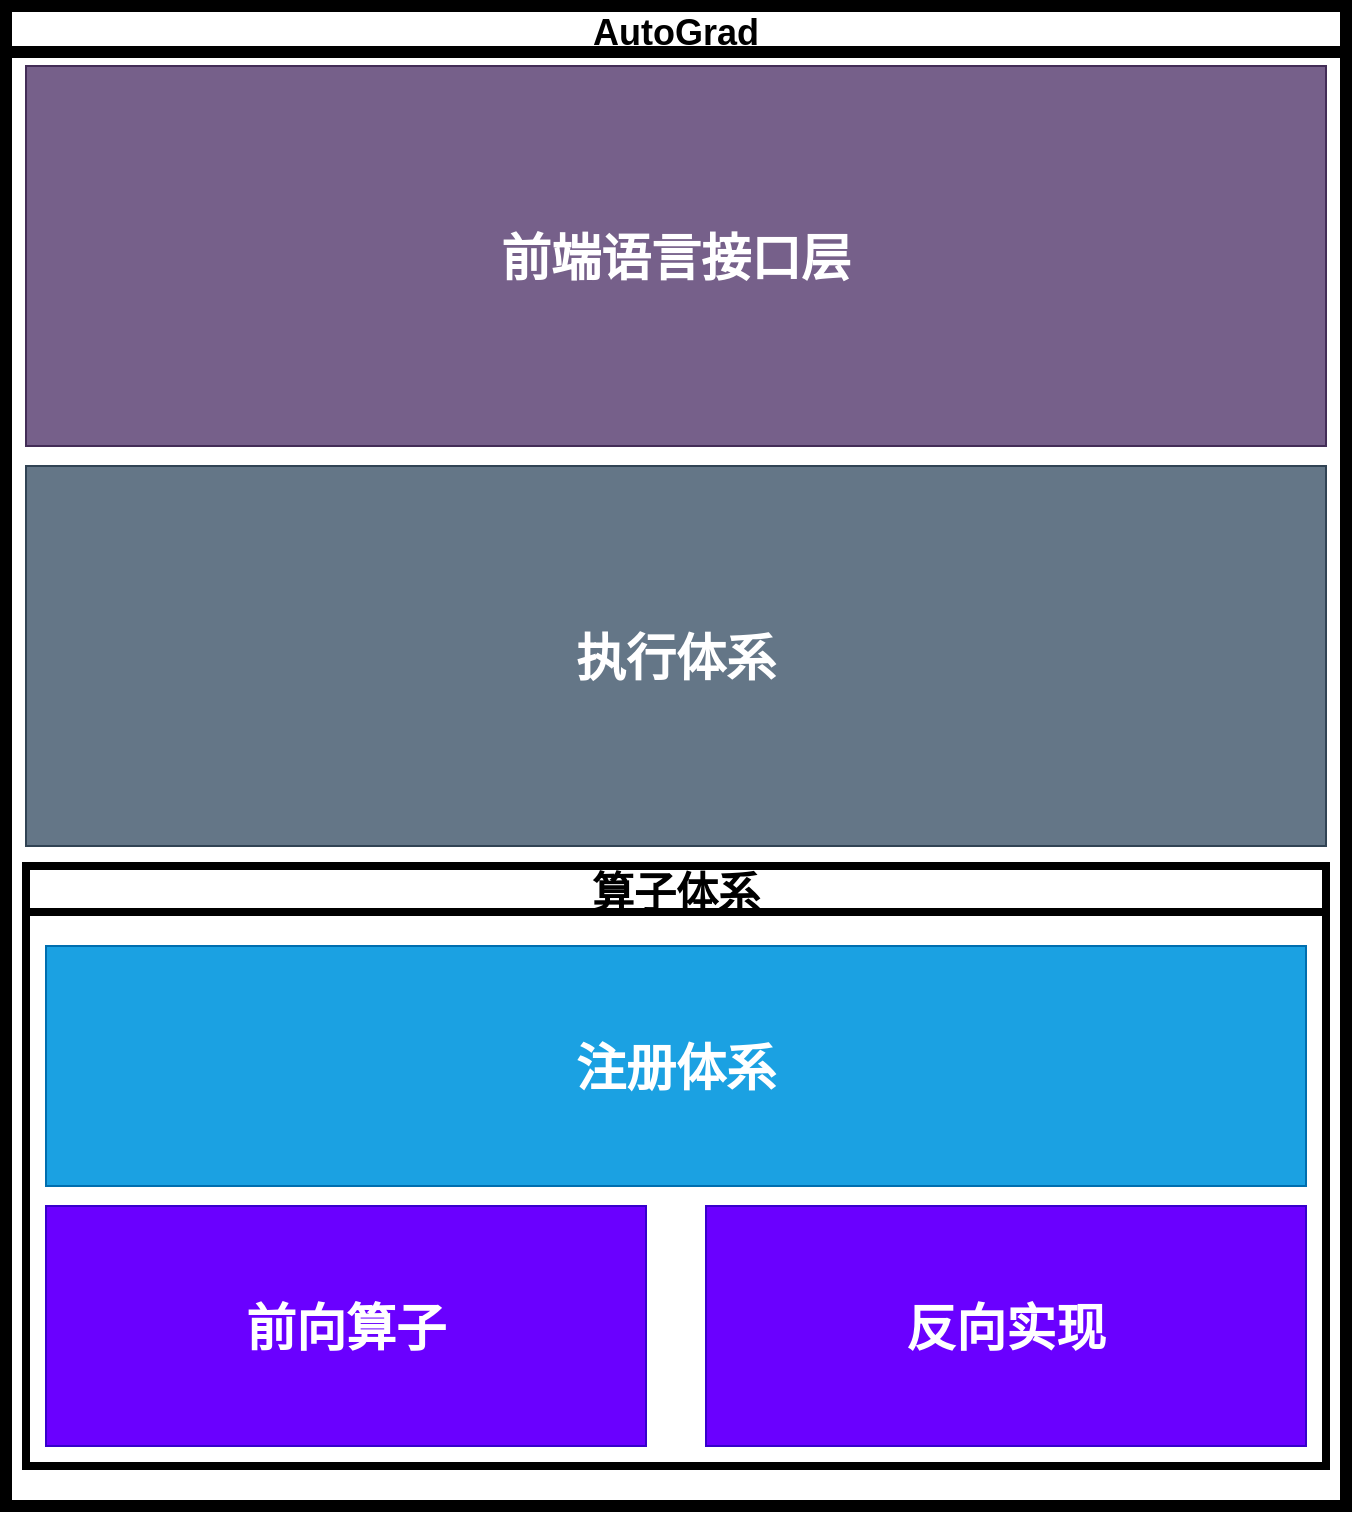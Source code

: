 <mxfile version="16.4.5" type="github">
  <diagram id="J5DyFQ3r7aneZJ0yjUDE" name="Page-1">
    <mxGraphModel dx="2946" dy="1186" grid="1" gridSize="10" guides="1" tooltips="1" connect="1" arrows="1" fold="1" page="1" pageScale="1" pageWidth="850" pageHeight="1100" math="0" shadow="0">
      <root>
        <mxCell id="0" />
        <mxCell id="1" parent="0" />
        <mxCell id="1VQuznNTsIj1GZUH-Uth-2" value="AutoGrad" style="swimlane;startSize=23;fontSize=18;strokeWidth=6;" vertex="1" parent="1">
          <mxGeometry x="180" y="160" width="670" height="750" as="geometry" />
        </mxCell>
        <mxCell id="1VQuznNTsIj1GZUH-Uth-3" value="前向算子" style="rounded=0;whiteSpace=wrap;html=1;fontSize=25;fontStyle=1;fillColor=#6a00ff;fontColor=#ffffff;strokeColor=#3700CC;" vertex="1" parent="1VQuznNTsIj1GZUH-Uth-2">
          <mxGeometry x="20" y="600" width="300" height="120" as="geometry" />
        </mxCell>
        <mxCell id="1VQuznNTsIj1GZUH-Uth-6" value="执行体系" style="rounded=0;whiteSpace=wrap;html=1;fontSize=25;fontStyle=1;fillColor=#647687;fontColor=#ffffff;strokeColor=#314354;" vertex="1" parent="1VQuznNTsIj1GZUH-Uth-2">
          <mxGeometry x="10" y="230" width="650" height="190" as="geometry" />
        </mxCell>
        <mxCell id="1VQuznNTsIj1GZUH-Uth-7" value="前端语言接口层" style="rounded=0;whiteSpace=wrap;html=1;fontSize=25;fontStyle=1;fillColor=#76608a;fontColor=#ffffff;strokeColor=#432D57;" vertex="1" parent="1VQuznNTsIj1GZUH-Uth-2">
          <mxGeometry x="10" y="30" width="650" height="190" as="geometry" />
        </mxCell>
        <mxCell id="1VQuznNTsIj1GZUH-Uth-8" value="算子体系" style="swimlane;fontSize=21;strokeWidth=4;" vertex="1" parent="1VQuznNTsIj1GZUH-Uth-2">
          <mxGeometry x="10" y="430" width="650" height="300" as="geometry" />
        </mxCell>
        <mxCell id="1VQuznNTsIj1GZUH-Uth-4" value="反向实现" style="rounded=0;whiteSpace=wrap;html=1;fontSize=25;fontStyle=1;fillColor=#6a00ff;fontColor=#ffffff;strokeColor=#3700CC;" vertex="1" parent="1VQuznNTsIj1GZUH-Uth-8">
          <mxGeometry x="340" y="170" width="300" height="120" as="geometry" />
        </mxCell>
        <mxCell id="1VQuznNTsIj1GZUH-Uth-9" value="注册体系" style="rounded=0;whiteSpace=wrap;html=1;fontSize=25;fontStyle=1;fillColor=#1ba1e2;fontColor=#ffffff;strokeColor=#006EAF;" vertex="1" parent="1VQuznNTsIj1GZUH-Uth-8">
          <mxGeometry x="10" y="40" width="630" height="120" as="geometry" />
        </mxCell>
      </root>
    </mxGraphModel>
  </diagram>
</mxfile>
